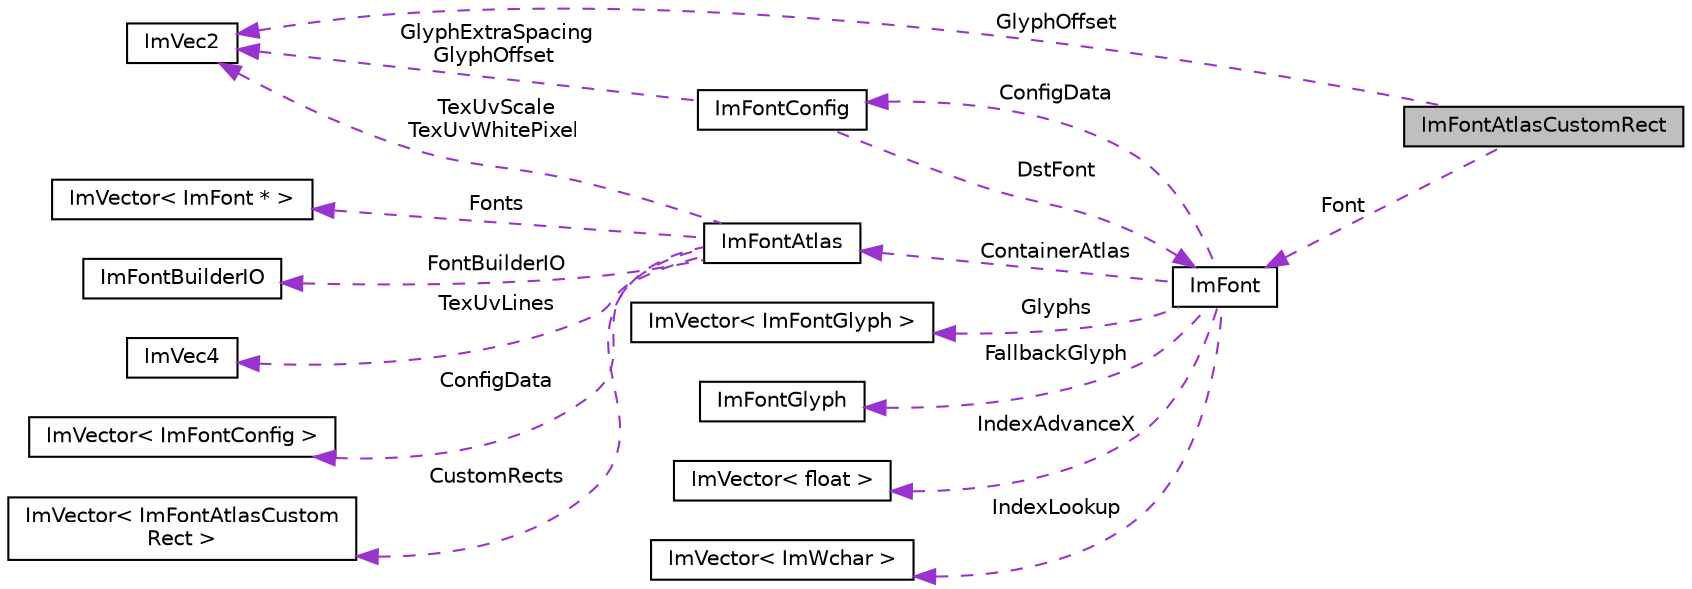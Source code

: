 digraph "ImFontAtlasCustomRect"
{
 // LATEX_PDF_SIZE
  edge [fontname="Helvetica",fontsize="10",labelfontname="Helvetica",labelfontsize="10"];
  node [fontname="Helvetica",fontsize="10",shape=record];
  rankdir="LR";
  Node1 [label="ImFontAtlasCustomRect",height=0.2,width=0.4,color="black", fillcolor="grey75", style="filled", fontcolor="black",tooltip=" "];
  Node2 -> Node1 [dir="back",color="darkorchid3",fontsize="10",style="dashed",label=" GlyphOffset" ,fontname="Helvetica"];
  Node2 [label="ImVec2",height=0.2,width=0.4,color="black", fillcolor="white", style="filled",URL="$struct_im_vec2.html",tooltip=" "];
  Node3 -> Node1 [dir="back",color="darkorchid3",fontsize="10",style="dashed",label=" Font" ,fontname="Helvetica"];
  Node3 [label="ImFont",height=0.2,width=0.4,color="black", fillcolor="white", style="filled",URL="$struct_im_font.html",tooltip=" "];
  Node4 -> Node3 [dir="back",color="darkorchid3",fontsize="10",style="dashed",label=" Glyphs" ,fontname="Helvetica"];
  Node4 [label="ImVector\< ImFontGlyph \>",height=0.2,width=0.4,color="black", fillcolor="white", style="filled",URL="$struct_im_vector.html",tooltip=" "];
  Node5 -> Node3 [dir="back",color="darkorchid3",fontsize="10",style="dashed",label=" ConfigData" ,fontname="Helvetica"];
  Node5 [label="ImFontConfig",height=0.2,width=0.4,color="black", fillcolor="white", style="filled",URL="$struct_im_font_config.html",tooltip=" "];
  Node2 -> Node5 [dir="back",color="darkorchid3",fontsize="10",style="dashed",label=" GlyphExtraSpacing\nGlyphOffset" ,fontname="Helvetica"];
  Node3 -> Node5 [dir="back",color="darkorchid3",fontsize="10",style="dashed",label=" DstFont" ,fontname="Helvetica"];
  Node6 -> Node3 [dir="back",color="darkorchid3",fontsize="10",style="dashed",label=" FallbackGlyph" ,fontname="Helvetica"];
  Node6 [label="ImFontGlyph",height=0.2,width=0.4,color="black", fillcolor="white", style="filled",URL="$struct_im_font_glyph.html",tooltip=" "];
  Node7 -> Node3 [dir="back",color="darkorchid3",fontsize="10",style="dashed",label=" ContainerAtlas" ,fontname="Helvetica"];
  Node7 [label="ImFontAtlas",height=0.2,width=0.4,color="black", fillcolor="white", style="filled",URL="$struct_im_font_atlas.html",tooltip=" "];
  Node8 -> Node7 [dir="back",color="darkorchid3",fontsize="10",style="dashed",label=" Fonts" ,fontname="Helvetica"];
  Node8 [label="ImVector\< ImFont * \>",height=0.2,width=0.4,color="black", fillcolor="white", style="filled",URL="$struct_im_vector.html",tooltip=" "];
  Node9 -> Node7 [dir="back",color="darkorchid3",fontsize="10",style="dashed",label=" FontBuilderIO" ,fontname="Helvetica"];
  Node9 [label="ImFontBuilderIO",height=0.2,width=0.4,color="black", fillcolor="white", style="filled",URL="$struct_im_font_builder_i_o.html",tooltip=" "];
  Node2 -> Node7 [dir="back",color="darkorchid3",fontsize="10",style="dashed",label=" TexUvScale\nTexUvWhitePixel" ,fontname="Helvetica"];
  Node10 -> Node7 [dir="back",color="darkorchid3",fontsize="10",style="dashed",label=" TexUvLines" ,fontname="Helvetica"];
  Node10 [label="ImVec4",height=0.2,width=0.4,color="black", fillcolor="white", style="filled",URL="$struct_im_vec4.html",tooltip=" "];
  Node11 -> Node7 [dir="back",color="darkorchid3",fontsize="10",style="dashed",label=" ConfigData" ,fontname="Helvetica"];
  Node11 [label="ImVector\< ImFontConfig \>",height=0.2,width=0.4,color="black", fillcolor="white", style="filled",URL="$struct_im_vector.html",tooltip=" "];
  Node12 -> Node7 [dir="back",color="darkorchid3",fontsize="10",style="dashed",label=" CustomRects" ,fontname="Helvetica"];
  Node12 [label="ImVector\< ImFontAtlasCustom\lRect \>",height=0.2,width=0.4,color="black", fillcolor="white", style="filled",URL="$struct_im_vector.html",tooltip=" "];
  Node13 -> Node3 [dir="back",color="darkorchid3",fontsize="10",style="dashed",label=" IndexAdvanceX" ,fontname="Helvetica"];
  Node13 [label="ImVector\< float \>",height=0.2,width=0.4,color="black", fillcolor="white", style="filled",URL="$struct_im_vector.html",tooltip=" "];
  Node14 -> Node3 [dir="back",color="darkorchid3",fontsize="10",style="dashed",label=" IndexLookup" ,fontname="Helvetica"];
  Node14 [label="ImVector\< ImWchar \>",height=0.2,width=0.4,color="black", fillcolor="white", style="filled",URL="$struct_im_vector.html",tooltip=" "];
}
